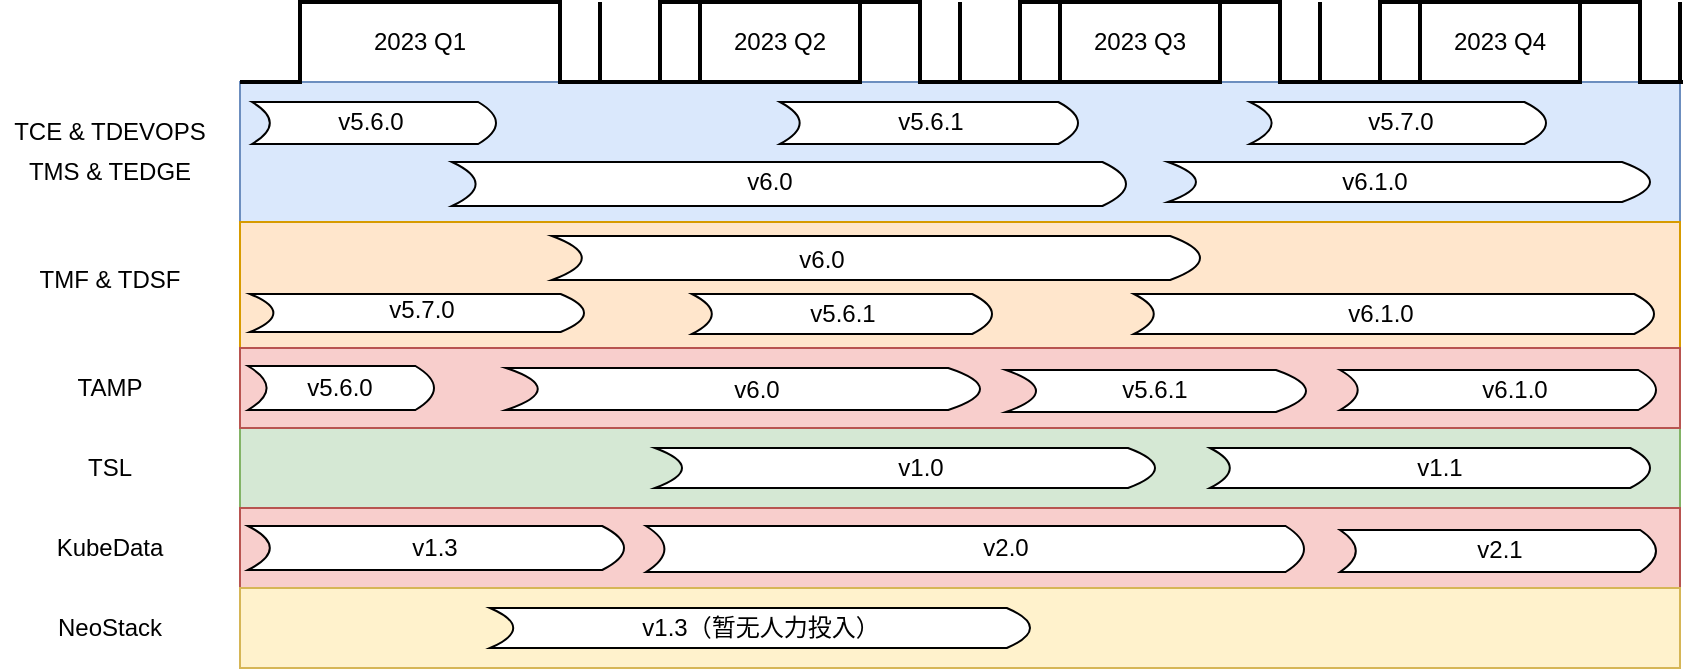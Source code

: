 <mxfile version="12.2.4" pages="1"><diagram id="aTu3t_IrH7Qa5yFgizoy" name="Page-1"><mxGraphModel dx="997" dy="542" grid="0" gridSize="10" guides="1" tooltips="1" connect="1" arrows="1" fold="1" page="0" pageScale="1" pageWidth="827" pageHeight="1169" math="0" shadow="0"><root><mxCell id="0"/><mxCell id="1" parent="0"/><mxCell id="2" value="" style="rounded=0;whiteSpace=wrap;html=1;fillColor=#dae8fc;strokeColor=#6c8ebf;" parent="1" vertex="1"><mxGeometry x="148" y="114" width="720" height="70" as="geometry"/></mxCell><mxCell id="3" value="" style="verticalLabelPosition=bottom;html=1;verticalAlign=top;strokeWidth=2;shape=mxgraph.lean_mapping.timeline2;dx1=0;dy1=1;dx2=30;dy2=0;dx3=160;dy3=1;dx4=230;dy4=0;dx5=310;dy5=1;dy6=0;" parent="1" vertex="1"><mxGeometry x="148" y="74" width="180" height="40" as="geometry"/></mxCell><mxCell id="4" value="2023 Q1" style="text;html=1;strokeColor=none;fillColor=none;align=center;verticalAlign=middle;whiteSpace=wrap;rounded=0;" parent="1" vertex="1"><mxGeometry x="158" y="84" width="160" height="20" as="geometry"/></mxCell><mxCell id="5" value="" style="verticalLabelPosition=bottom;html=1;verticalAlign=top;strokeWidth=2;shape=mxgraph.lean_mapping.timeline2;dx1=0;dy1=1;dx2=30;dy2=0;dx3=160;dy3=1;dx4=230;dy4=0;dx5=310;dy5=1;dy6=0;" parent="1" vertex="1"><mxGeometry x="328" y="74" width="180" height="40" as="geometry"/></mxCell><mxCell id="6" value="2023 Q2" style="text;html=1;strokeColor=none;fillColor=none;align=center;verticalAlign=middle;whiteSpace=wrap;rounded=0;" parent="1" vertex="1"><mxGeometry x="338" y="84" width="160" height="20" as="geometry"/></mxCell><mxCell id="7" value="" style="verticalLabelPosition=bottom;html=1;verticalAlign=top;strokeWidth=2;shape=mxgraph.lean_mapping.timeline2;dx1=0;dy1=1;dx2=30;dy2=0;dx3=160;dy3=1;dx4=230;dy4=0;dx5=310;dy5=1;dy6=0;" parent="1" vertex="1"><mxGeometry x="508" y="74" width="180" height="40" as="geometry"/></mxCell><mxCell id="8" value="2023 Q3" style="text;html=1;strokeColor=none;fillColor=none;align=center;verticalAlign=middle;whiteSpace=wrap;rounded=0;" parent="1" vertex="1"><mxGeometry x="518" y="84" width="160" height="20" as="geometry"/></mxCell><mxCell id="9" value="" style="verticalLabelPosition=bottom;html=1;verticalAlign=top;strokeWidth=2;shape=mxgraph.lean_mapping.timeline2;dx1=0;dy1=1;dx2=30;dy2=0;dx3=160;dy3=1;dx4=230;dy4=0;dx5=310;dy5=1;dy6=0;" parent="1" vertex="1"><mxGeometry x="688" y="74" width="180" height="40" as="geometry"/></mxCell><mxCell id="10" value="2023 Q4" style="text;html=1;strokeColor=none;fillColor=none;align=center;verticalAlign=middle;whiteSpace=wrap;rounded=0;" parent="1" vertex="1"><mxGeometry x="698" y="84" width="160" height="20" as="geometry"/></mxCell><mxCell id="11" value="TCE &amp;amp; TDEVOPS" style="text;html=1;strokeColor=none;fillColor=none;align=center;verticalAlign=middle;whiteSpace=wrap;rounded=0;" parent="1" vertex="1"><mxGeometry x="28" y="119" width="110" height="40" as="geometry"/></mxCell><mxCell id="12" value="TMF &amp;amp; TDSF" style="text;html=1;strokeColor=none;fillColor=none;align=center;verticalAlign=middle;whiteSpace=wrap;rounded=0;" parent="1" vertex="1"><mxGeometry x="28" y="203" width="110" height="20" as="geometry"/></mxCell><mxCell id="13" value="TSL" style="text;html=1;strokeColor=none;fillColor=none;align=center;verticalAlign=middle;whiteSpace=wrap;rounded=0;" parent="1" vertex="1"><mxGeometry x="28" y="297" width="110" height="20" as="geometry"/></mxCell><mxCell id="14" value="" style="shape=dataStorage;whiteSpace=wrap;html=1;rotation=180;size=0.073;" parent="1" vertex="1"><mxGeometry x="154" y="124" width="122" height="21" as="geometry"/></mxCell><mxCell id="15" value="v5.6.0" style="text;html=1;strokeColor=none;fillColor=none;align=center;verticalAlign=middle;whiteSpace=wrap;rounded=0;" parent="1" vertex="1"><mxGeometry x="167" y="124" width="93" height="20" as="geometry"/></mxCell><mxCell id="16" value="" style="shape=dataStorage;whiteSpace=wrap;html=1;rotation=180;size=0.035;" parent="1" vertex="1"><mxGeometry x="254" y="154" width="337" height="22" as="geometry"/></mxCell><mxCell id="17" value="v6.0" style="text;html=1;strokeColor=none;fillColor=none;align=center;verticalAlign=middle;whiteSpace=wrap;rounded=0;" parent="1" vertex="1"><mxGeometry x="358" y="154" width="110" height="20" as="geometry"/></mxCell><mxCell id="18" value="" style="shape=dataStorage;whiteSpace=wrap;html=1;rotation=180;size=0.066;" parent="1" vertex="1"><mxGeometry x="418" y="124" width="149" height="21" as="geometry"/></mxCell><mxCell id="19" value="v5.6.1" style="text;html=1;strokeColor=none;fillColor=none;align=center;verticalAlign=middle;whiteSpace=wrap;rounded=0;" parent="1" vertex="1"><mxGeometry x="450.5" y="124" width="85" height="20" as="geometry"/></mxCell><mxCell id="20" value="" style="shape=dataStorage;whiteSpace=wrap;html=1;rotation=180;size=0.058;" parent="1" vertex="1"><mxGeometry x="612" y="154" width="241" height="20" as="geometry"/></mxCell><mxCell id="21" value="v6.1.0" style="text;html=1;strokeColor=none;fillColor=none;align=center;verticalAlign=middle;whiteSpace=wrap;rounded=0;" parent="1" vertex="1"><mxGeometry x="669" y="154" width="93" height="20" as="geometry"/></mxCell><mxCell id="24" value="" style="rounded=0;whiteSpace=wrap;html=1;fillColor=#ffe6cc;strokeColor=#d79b00;" parent="1" vertex="1"><mxGeometry x="148" y="184" width="720" height="63" as="geometry"/></mxCell><mxCell id="25" value="" style="shape=dataStorage;whiteSpace=wrap;html=1;rotation=180;size=0.046;" parent="1" vertex="1"><mxGeometry x="304" y="191" width="324" height="22" as="geometry"/></mxCell><mxCell id="26" value="v6.0" style="text;html=1;strokeColor=none;fillColor=none;align=center;verticalAlign=middle;whiteSpace=wrap;rounded=0;" parent="1" vertex="1"><mxGeometry x="410" y="193" width="58" height="20" as="geometry"/></mxCell><mxCell id="27" value="" style="shape=dataStorage;whiteSpace=wrap;html=1;rotation=180;size=0.07;" parent="1" vertex="1"><mxGeometry x="153" y="220" width="167" height="19" as="geometry"/></mxCell><mxCell id="28" value="v5.7.0" style="text;html=1;strokeColor=none;fillColor=none;align=center;verticalAlign=middle;whiteSpace=wrap;rounded=0;" parent="1" vertex="1"><mxGeometry x="183.5" y="218" width="110" height="20" as="geometry"/></mxCell><mxCell id="31" value="" style="rounded=0;whiteSpace=wrap;html=1;fillColor=#d5e8d4;strokeColor=#82b366;" parent="1" vertex="1"><mxGeometry x="148" y="287" width="720" height="40" as="geometry"/></mxCell><mxCell id="32" value="" style="shape=dataStorage;whiteSpace=wrap;html=1;rotation=180;size=0.054;" parent="1" vertex="1"><mxGeometry x="355.5" y="297" width="250" height="20" as="geometry"/></mxCell><mxCell id="33" value="v1.0" style="text;html=1;strokeColor=none;fillColor=none;align=center;verticalAlign=middle;whiteSpace=wrap;rounded=0;" parent="1" vertex="1"><mxGeometry x="450.5" y="297" width="75" height="20" as="geometry"/></mxCell><mxCell id="34" value="" style="shape=dataStorage;whiteSpace=wrap;html=1;rotation=180;size=0.045;" parent="1" vertex="1"><mxGeometry x="633" y="297" width="220" height="20" as="geometry"/></mxCell><mxCell id="35" value="v1.1" style="text;html=1;strokeColor=none;fillColor=none;align=center;verticalAlign=middle;whiteSpace=wrap;rounded=0;" parent="1" vertex="1"><mxGeometry x="693" y="297" width="110" height="20" as="geometry"/></mxCell><mxCell id="36" value="TAMP" style="text;html=1;strokeColor=none;fillColor=none;align=center;verticalAlign=middle;whiteSpace=wrap;rounded=0;" parent="1" vertex="1"><mxGeometry x="28" y="257" width="110" height="20" as="geometry"/></mxCell><mxCell id="37" value="" style="rounded=0;whiteSpace=wrap;html=1;fillColor=#f8cecc;strokeColor=#b85450;" parent="1" vertex="1"><mxGeometry x="148" y="247" width="720" height="40" as="geometry"/></mxCell><mxCell id="38" value="" style="shape=dataStorage;whiteSpace=wrap;html=1;rotation=180;size=0.067;" parent="1" vertex="1"><mxGeometry x="281" y="257" width="237" height="21" as="geometry"/></mxCell><mxCell id="39" value="v6.0" style="text;html=1;strokeColor=none;fillColor=none;align=center;verticalAlign=middle;whiteSpace=wrap;rounded=0;" parent="1" vertex="1"><mxGeometry x="351" y="258" width="111" height="20" as="geometry"/></mxCell><mxCell id="42" value="KubeData" style="text;html=1;strokeColor=none;fillColor=none;align=center;verticalAlign=middle;whiteSpace=wrap;rounded=0;" parent="1" vertex="1"><mxGeometry x="28" y="337" width="110" height="20" as="geometry"/></mxCell><mxCell id="43" value="NeoStack" style="text;html=1;strokeColor=none;fillColor=none;align=center;verticalAlign=middle;whiteSpace=wrap;rounded=0;" parent="1" vertex="1"><mxGeometry x="28" y="377" width="110" height="20" as="geometry"/></mxCell><mxCell id="44" value="" style="rounded=0;whiteSpace=wrap;html=1;fillColor=#f8cecc;strokeColor=#b85450;" parent="1" vertex="1"><mxGeometry x="148" y="327" width="720" height="40" as="geometry"/></mxCell><mxCell id="47" value="" style="shape=dataStorage;whiteSpace=wrap;html=1;rotation=180;size=0.058;" parent="1" vertex="1"><mxGeometry x="152" y="336" width="188" height="22" as="geometry"/></mxCell><mxCell id="48" value="v1.3" style="text;html=1;strokeColor=none;fillColor=none;align=center;verticalAlign=middle;whiteSpace=wrap;rounded=0;" parent="1" vertex="1"><mxGeometry x="211.5" y="337" width="67" height="20" as="geometry"/></mxCell><mxCell id="49" value="" style="rounded=0;whiteSpace=wrap;html=1;fillColor=#fff2cc;strokeColor=#d6b656;" parent="1" vertex="1"><mxGeometry x="148" y="367" width="720" height="40" as="geometry"/></mxCell><mxCell id="50" value="" style="shape=dataStorage;whiteSpace=wrap;html=1;rotation=180;size=0.043;" parent="1" vertex="1"><mxGeometry x="273" y="377" width="270" height="20" as="geometry"/></mxCell><mxCell id="51" value="v1.3（暂无人力投入）" style="text;html=1;strokeColor=none;fillColor=none;align=center;verticalAlign=middle;whiteSpace=wrap;rounded=0;" parent="1" vertex="1"><mxGeometry x="345.5" y="377" width="125" height="20" as="geometry"/></mxCell><mxCell id="54" value="" style="shape=dataStorage;whiteSpace=wrap;html=1;rotation=180;size=0.028;" parent="1" vertex="1"><mxGeometry x="351" y="336" width="329" height="23" as="geometry"/></mxCell><mxCell id="55" value="v2.0" style="text;html=1;strokeColor=none;fillColor=none;align=center;verticalAlign=middle;whiteSpace=wrap;rounded=0;" parent="1" vertex="1"><mxGeometry x="476" y="337" width="110" height="20" as="geometry"/></mxCell><mxCell id="56" value="TMS &amp;amp; TEDGE" style="text;html=1;strokeColor=none;fillColor=none;align=center;verticalAlign=middle;whiteSpace=wrap;rounded=0;" parent="1" vertex="1"><mxGeometry x="28" y="149" width="110" height="20" as="geometry"/></mxCell><mxCell id="57" value="" style="shape=dataStorage;whiteSpace=wrap;html=1;rotation=180;size=0.073;" parent="1" vertex="1"><mxGeometry x="653" y="124" width="148" height="21" as="geometry"/></mxCell><mxCell id="58" value="v5.7.0" style="text;html=1;strokeColor=none;fillColor=none;align=center;verticalAlign=middle;whiteSpace=wrap;rounded=0;" parent="1" vertex="1"><mxGeometry x="685.5" y="124" width="85" height="20" as="geometry"/></mxCell><mxCell id="59" value="" style="shape=dataStorage;whiteSpace=wrap;html=1;rotation=180;size=0.038;" parent="1" vertex="1"><mxGeometry x="595" y="220" width="260" height="20" as="geometry"/></mxCell><mxCell id="60" value="v6.1.0" style="text;html=1;strokeColor=none;fillColor=none;align=center;verticalAlign=middle;whiteSpace=wrap;rounded=0;" parent="1" vertex="1"><mxGeometry x="671.5" y="220" width="93" height="20" as="geometry"/></mxCell><mxCell id="61" value="" style="shape=dataStorage;whiteSpace=wrap;html=1;rotation=180;" parent="1" vertex="1"><mxGeometry x="152" y="256" width="93" height="22" as="geometry"/></mxCell><mxCell id="62" value="v5.6.0" style="text;html=1;strokeColor=none;fillColor=none;align=center;verticalAlign=middle;whiteSpace=wrap;rounded=0;" parent="1" vertex="1"><mxGeometry x="161" y="257" width="74" height="20" as="geometry"/></mxCell><mxCell id="63" value="" style="shape=dataStorage;whiteSpace=wrap;html=1;rotation=180;size=0.05;" parent="1" vertex="1"><mxGeometry x="698" y="338" width="158" height="21" as="geometry"/></mxCell><mxCell id="64" value="v2.1" style="text;html=1;strokeColor=none;fillColor=none;align=center;verticalAlign=middle;whiteSpace=wrap;rounded=0;" parent="1" vertex="1"><mxGeometry x="735" y="338" width="86" height="20" as="geometry"/></mxCell><mxCell id="65" value="" style="shape=dataStorage;whiteSpace=wrap;html=1;rotation=180;size=0.066;" parent="1" vertex="1"><mxGeometry x="374" y="220" width="150" height="20" as="geometry"/></mxCell><mxCell id="66" value="v5.6.1" style="text;html=1;strokeColor=none;fillColor=none;align=center;verticalAlign=middle;whiteSpace=wrap;rounded=0;" parent="1" vertex="1"><mxGeometry x="406.5" y="220" width="85" height="20" as="geometry"/></mxCell><mxCell id="67" value="" style="shape=dataStorage;whiteSpace=wrap;html=1;rotation=180;" parent="1" vertex="1"><mxGeometry x="531" y="258" width="150" height="21" as="geometry"/></mxCell><mxCell id="68" value="v5.6.1" style="text;html=1;strokeColor=none;fillColor=none;align=center;verticalAlign=middle;whiteSpace=wrap;rounded=0;" parent="1" vertex="1"><mxGeometry x="563" y="258" width="85" height="20" as="geometry"/></mxCell><mxCell id="69" value="" style="shape=dataStorage;whiteSpace=wrap;html=1;rotation=180;size=0.056;" parent="1" vertex="1"><mxGeometry x="698" y="258" width="158" height="20" as="geometry"/></mxCell><mxCell id="70" value="v6.1.0" style="text;html=1;strokeColor=none;fillColor=none;align=center;verticalAlign=middle;whiteSpace=wrap;rounded=0;" parent="1" vertex="1"><mxGeometry x="729.5" y="258" width="111" height="20" as="geometry"/></mxCell></root></mxGraphModel></diagram></mxfile>